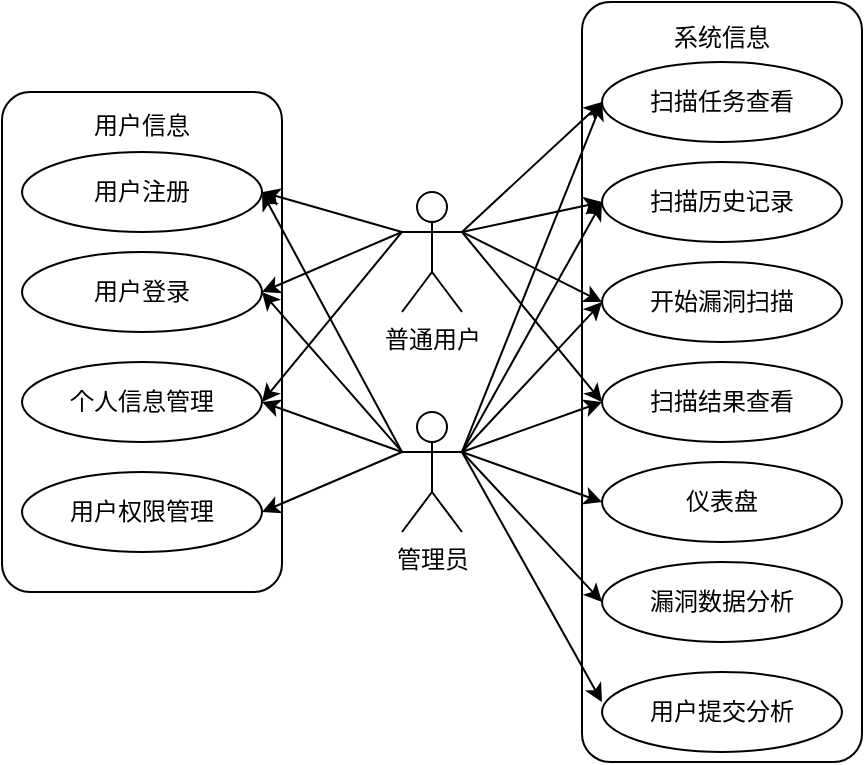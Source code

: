 <mxfile version="22.1.16" type="device">
  <diagram name="第 1 页" id="V4j4oICvzoU8T_PS9qI3">
    <mxGraphModel dx="562" dy="252" grid="1" gridSize="10" guides="1" tooltips="1" connect="1" arrows="1" fold="1" page="1" pageScale="1" pageWidth="827" pageHeight="1169" math="0" shadow="0">
      <root>
        <mxCell id="0" />
        <mxCell id="1" parent="0" />
        <mxCell id="0nCgcNM9Nbd9sTLloHrj-22" value="系统信息&lt;br&gt;&lt;br&gt;&lt;br&gt;&lt;br&gt;&lt;br&gt;&lt;br&gt;&lt;br&gt;&lt;br&gt;&lt;br&gt;&lt;br&gt;&lt;br&gt;&lt;br&gt;&lt;br&gt;&lt;br&gt;&lt;br&gt;&lt;br&gt;&lt;br&gt;&lt;br&gt;&lt;br&gt;&lt;br&gt;&lt;br&gt;&lt;br&gt;&lt;br&gt;&lt;br&gt;&lt;br&gt;" style="rounded=1;whiteSpace=wrap;html=1;arcSize=10;" parent="1" vertex="1">
          <mxGeometry x="380" y="25" width="140" height="380" as="geometry" />
        </mxCell>
        <mxCell id="0nCgcNM9Nbd9sTLloHrj-1" value="普通用户" style="shape=umlActor;verticalLabelPosition=bottom;verticalAlign=top;html=1;outlineConnect=0;" parent="1" vertex="1">
          <mxGeometry x="290" y="120" width="30" height="60" as="geometry" />
        </mxCell>
        <mxCell id="0nCgcNM9Nbd9sTLloHrj-2" value="管理员" style="shape=umlActor;verticalLabelPosition=bottom;verticalAlign=top;html=1;outlineConnect=0;" parent="1" vertex="1">
          <mxGeometry x="290" y="230" width="30" height="60" as="geometry" />
        </mxCell>
        <mxCell id="0nCgcNM9Nbd9sTLloHrj-5" value="用户信息&lt;br&gt;&lt;br&gt;&lt;br&gt;&lt;br&gt;&lt;br&gt;&lt;br&gt;&lt;br&gt;&lt;br&gt;&lt;br&gt;&lt;br&gt;&lt;br&gt;&lt;br&gt;&lt;br&gt;&lt;br&gt;&lt;br&gt;&lt;br&gt;" style="rounded=1;whiteSpace=wrap;html=1;arcSize=10;" parent="1" vertex="1">
          <mxGeometry x="90" y="70" width="140" height="250" as="geometry" />
        </mxCell>
        <mxCell id="0nCgcNM9Nbd9sTLloHrj-7" value="扫描任务查看" style="ellipse;whiteSpace=wrap;html=1;" parent="1" vertex="1">
          <mxGeometry x="390" y="55" width="120" height="40" as="geometry" />
        </mxCell>
        <mxCell id="0nCgcNM9Nbd9sTLloHrj-12" value="个人信息管理" style="ellipse;whiteSpace=wrap;html=1;" parent="1" vertex="1">
          <mxGeometry x="100" y="205" width="120" height="40" as="geometry" />
        </mxCell>
        <mxCell id="0nCgcNM9Nbd9sTLloHrj-13" value="开始漏洞扫描" style="ellipse;whiteSpace=wrap;html=1;" parent="1" vertex="1">
          <mxGeometry x="390" y="155" width="120" height="40" as="geometry" />
        </mxCell>
        <mxCell id="0nCgcNM9Nbd9sTLloHrj-14" value="用户注册" style="ellipse;whiteSpace=wrap;html=1;" parent="1" vertex="1">
          <mxGeometry x="100" y="100" width="120" height="40" as="geometry" />
        </mxCell>
        <mxCell id="0nCgcNM9Nbd9sTLloHrj-15" value="用户登录" style="ellipse;whiteSpace=wrap;html=1;" parent="1" vertex="1">
          <mxGeometry x="100" y="150" width="120" height="40" as="geometry" />
        </mxCell>
        <mxCell id="0nCgcNM9Nbd9sTLloHrj-16" value="扫描结果查看" style="ellipse;whiteSpace=wrap;html=1;" parent="1" vertex="1">
          <mxGeometry x="390" y="205" width="120" height="40" as="geometry" />
        </mxCell>
        <mxCell id="0nCgcNM9Nbd9sTLloHrj-17" value="仪表盘" style="ellipse;whiteSpace=wrap;html=1;" parent="1" vertex="1">
          <mxGeometry x="390" y="255" width="120" height="40" as="geometry" />
        </mxCell>
        <mxCell id="0nCgcNM9Nbd9sTLloHrj-18" value="漏洞数据分析" style="ellipse;whiteSpace=wrap;html=1;" parent="1" vertex="1">
          <mxGeometry x="390" y="305" width="120" height="40" as="geometry" />
        </mxCell>
        <mxCell id="0nCgcNM9Nbd9sTLloHrj-20" value="用户权限管理" style="ellipse;whiteSpace=wrap;html=1;" parent="1" vertex="1">
          <mxGeometry x="100" y="260" width="120" height="40" as="geometry" />
        </mxCell>
        <mxCell id="0nCgcNM9Nbd9sTLloHrj-24" value="扫描历史记录" style="ellipse;whiteSpace=wrap;html=1;" parent="1" vertex="1">
          <mxGeometry x="390" y="105" width="120" height="40" as="geometry" />
        </mxCell>
        <mxCell id="0nCgcNM9Nbd9sTLloHrj-29" value="" style="endArrow=classic;html=1;rounded=0;exitX=0;exitY=0.333;exitDx=0;exitDy=0;exitPerimeter=0;entryX=1;entryY=0.5;entryDx=0;entryDy=0;" parent="1" source="0nCgcNM9Nbd9sTLloHrj-1" target="0nCgcNM9Nbd9sTLloHrj-14" edge="1">
          <mxGeometry width="50" height="50" relative="1" as="geometry">
            <mxPoint x="220" y="210" as="sourcePoint" />
            <mxPoint x="270" y="160" as="targetPoint" />
          </mxGeometry>
        </mxCell>
        <mxCell id="0nCgcNM9Nbd9sTLloHrj-30" value="" style="endArrow=classic;html=1;rounded=0;entryX=1;entryY=0.5;entryDx=0;entryDy=0;exitX=0;exitY=0.333;exitDx=0;exitDy=0;exitPerimeter=0;" parent="1" source="0nCgcNM9Nbd9sTLloHrj-1" target="0nCgcNM9Nbd9sTLloHrj-15" edge="1">
          <mxGeometry width="50" height="50" relative="1" as="geometry">
            <mxPoint x="280" y="110" as="sourcePoint" />
            <mxPoint x="260" y="170" as="targetPoint" />
          </mxGeometry>
        </mxCell>
        <mxCell id="0nCgcNM9Nbd9sTLloHrj-31" value="" style="endArrow=classic;html=1;rounded=0;entryX=1;entryY=0.5;entryDx=0;entryDy=0;exitX=0;exitY=0.333;exitDx=0;exitDy=0;exitPerimeter=0;" parent="1" source="0nCgcNM9Nbd9sTLloHrj-1" target="0nCgcNM9Nbd9sTLloHrj-12" edge="1">
          <mxGeometry width="50" height="50" relative="1" as="geometry">
            <mxPoint x="300" y="80" as="sourcePoint" />
            <mxPoint x="350" y="30" as="targetPoint" />
          </mxGeometry>
        </mxCell>
        <mxCell id="0nCgcNM9Nbd9sTLloHrj-33" value="" style="endArrow=classic;html=1;rounded=0;exitX=0;exitY=0.333;exitDx=0;exitDy=0;exitPerimeter=0;entryX=1;entryY=0.5;entryDx=0;entryDy=0;" parent="1" source="0nCgcNM9Nbd9sTLloHrj-2" target="0nCgcNM9Nbd9sTLloHrj-14" edge="1">
          <mxGeometry width="50" height="50" relative="1" as="geometry">
            <mxPoint x="220" y="60" as="sourcePoint" />
            <mxPoint x="270" y="10" as="targetPoint" />
          </mxGeometry>
        </mxCell>
        <mxCell id="0nCgcNM9Nbd9sTLloHrj-34" value="" style="endArrow=classic;html=1;rounded=0;entryX=1;entryY=0.5;entryDx=0;entryDy=0;exitX=0;exitY=0.333;exitDx=0;exitDy=0;exitPerimeter=0;" parent="1" source="0nCgcNM9Nbd9sTLloHrj-2" target="0nCgcNM9Nbd9sTLloHrj-15" edge="1">
          <mxGeometry width="50" height="50" relative="1" as="geometry">
            <mxPoint x="260" y="70" as="sourcePoint" />
            <mxPoint x="310" y="20" as="targetPoint" />
          </mxGeometry>
        </mxCell>
        <mxCell id="0nCgcNM9Nbd9sTLloHrj-35" value="" style="endArrow=classic;html=1;rounded=0;entryX=1;entryY=0.5;entryDx=0;entryDy=0;exitX=0;exitY=0.333;exitDx=0;exitDy=0;exitPerimeter=0;" parent="1" source="0nCgcNM9Nbd9sTLloHrj-2" target="0nCgcNM9Nbd9sTLloHrj-20" edge="1">
          <mxGeometry width="50" height="50" relative="1" as="geometry">
            <mxPoint x="250" y="80" as="sourcePoint" />
            <mxPoint x="300" y="30" as="targetPoint" />
          </mxGeometry>
        </mxCell>
        <mxCell id="0nCgcNM9Nbd9sTLloHrj-36" value="" style="endArrow=classic;html=1;rounded=0;entryX=1;entryY=0.5;entryDx=0;entryDy=0;exitX=0;exitY=0.333;exitDx=0;exitDy=0;exitPerimeter=0;" parent="1" source="0nCgcNM9Nbd9sTLloHrj-2" target="0nCgcNM9Nbd9sTLloHrj-12" edge="1">
          <mxGeometry width="50" height="50" relative="1" as="geometry">
            <mxPoint x="280" y="60" as="sourcePoint" />
            <mxPoint x="330" y="10" as="targetPoint" />
          </mxGeometry>
        </mxCell>
        <mxCell id="0nCgcNM9Nbd9sTLloHrj-38" value="" style="endArrow=classic;html=1;rounded=0;exitX=1;exitY=0.333;exitDx=0;exitDy=0;exitPerimeter=0;entryX=0;entryY=0.5;entryDx=0;entryDy=0;" parent="1" source="0nCgcNM9Nbd9sTLloHrj-1" target="0nCgcNM9Nbd9sTLloHrj-7" edge="1">
          <mxGeometry width="50" height="50" relative="1" as="geometry">
            <mxPoint x="280" y="90" as="sourcePoint" />
            <mxPoint x="330" y="40" as="targetPoint" />
          </mxGeometry>
        </mxCell>
        <mxCell id="0nCgcNM9Nbd9sTLloHrj-39" value="" style="endArrow=classic;html=1;rounded=0;exitX=1;exitY=0.333;exitDx=0;exitDy=0;exitPerimeter=0;entryX=0;entryY=0.5;entryDx=0;entryDy=0;" parent="1" source="0nCgcNM9Nbd9sTLloHrj-1" target="0nCgcNM9Nbd9sTLloHrj-24" edge="1">
          <mxGeometry width="50" height="50" relative="1" as="geometry">
            <mxPoint x="290" y="90" as="sourcePoint" />
            <mxPoint x="340" y="40" as="targetPoint" />
          </mxGeometry>
        </mxCell>
        <mxCell id="0nCgcNM9Nbd9sTLloHrj-40" value="" style="endArrow=classic;html=1;rounded=0;exitX=1;exitY=0.333;exitDx=0;exitDy=0;exitPerimeter=0;entryX=0;entryY=0.5;entryDx=0;entryDy=0;" parent="1" source="0nCgcNM9Nbd9sTLloHrj-1" target="0nCgcNM9Nbd9sTLloHrj-13" edge="1">
          <mxGeometry width="50" height="50" relative="1" as="geometry">
            <mxPoint x="310" y="100" as="sourcePoint" />
            <mxPoint x="360" y="50" as="targetPoint" />
          </mxGeometry>
        </mxCell>
        <mxCell id="0nCgcNM9Nbd9sTLloHrj-41" value="" style="endArrow=classic;html=1;rounded=0;exitX=1;exitY=0.333;exitDx=0;exitDy=0;exitPerimeter=0;entryX=0;entryY=0.5;entryDx=0;entryDy=0;" parent="1" source="0nCgcNM9Nbd9sTLloHrj-2" target="0nCgcNM9Nbd9sTLloHrj-7" edge="1">
          <mxGeometry width="50" height="50" relative="1" as="geometry">
            <mxPoint x="290" y="450" as="sourcePoint" />
            <mxPoint x="340" y="400" as="targetPoint" />
          </mxGeometry>
        </mxCell>
        <mxCell id="0nCgcNM9Nbd9sTLloHrj-42" value="" style="endArrow=classic;html=1;rounded=0;entryX=0;entryY=0.5;entryDx=0;entryDy=0;exitX=1;exitY=0.333;exitDx=0;exitDy=0;exitPerimeter=0;" parent="1" source="0nCgcNM9Nbd9sTLloHrj-2" target="0nCgcNM9Nbd9sTLloHrj-24" edge="1">
          <mxGeometry width="50" height="50" relative="1" as="geometry">
            <mxPoint x="290" y="420" as="sourcePoint" />
            <mxPoint x="340" y="370" as="targetPoint" />
          </mxGeometry>
        </mxCell>
        <mxCell id="0nCgcNM9Nbd9sTLloHrj-43" value="" style="endArrow=classic;html=1;rounded=0;entryX=0;entryY=0.5;entryDx=0;entryDy=0;exitX=1;exitY=0.333;exitDx=0;exitDy=0;exitPerimeter=0;" parent="1" source="0nCgcNM9Nbd9sTLloHrj-2" target="0nCgcNM9Nbd9sTLloHrj-13" edge="1">
          <mxGeometry width="50" height="50" relative="1" as="geometry">
            <mxPoint x="290" y="420" as="sourcePoint" />
            <mxPoint x="340" y="370" as="targetPoint" />
          </mxGeometry>
        </mxCell>
        <mxCell id="0nCgcNM9Nbd9sTLloHrj-44" value="" style="endArrow=classic;html=1;rounded=0;entryX=0;entryY=0.5;entryDx=0;entryDy=0;exitX=1;exitY=0.333;exitDx=0;exitDy=0;exitPerimeter=0;" parent="1" source="0nCgcNM9Nbd9sTLloHrj-2" target="0nCgcNM9Nbd9sTLloHrj-16" edge="1">
          <mxGeometry width="50" height="50" relative="1" as="geometry">
            <mxPoint x="260" y="440" as="sourcePoint" />
            <mxPoint x="310" y="390" as="targetPoint" />
          </mxGeometry>
        </mxCell>
        <mxCell id="0nCgcNM9Nbd9sTLloHrj-45" value="" style="endArrow=classic;html=1;rounded=0;entryX=0;entryY=0.5;entryDx=0;entryDy=0;exitX=1;exitY=0.333;exitDx=0;exitDy=0;exitPerimeter=0;" parent="1" source="0nCgcNM9Nbd9sTLloHrj-2" target="0nCgcNM9Nbd9sTLloHrj-17" edge="1">
          <mxGeometry width="50" height="50" relative="1" as="geometry">
            <mxPoint x="300" y="400" as="sourcePoint" />
            <mxPoint x="350" y="350" as="targetPoint" />
          </mxGeometry>
        </mxCell>
        <mxCell id="0nCgcNM9Nbd9sTLloHrj-46" value="" style="endArrow=classic;html=1;rounded=0;entryX=0;entryY=0.5;entryDx=0;entryDy=0;" parent="1" target="0nCgcNM9Nbd9sTLloHrj-18" edge="1">
          <mxGeometry width="50" height="50" relative="1" as="geometry">
            <mxPoint x="320" y="250" as="sourcePoint" />
            <mxPoint x="310" y="370" as="targetPoint" />
          </mxGeometry>
        </mxCell>
        <mxCell id="0nCgcNM9Nbd9sTLloHrj-47" value="" style="endArrow=classic;html=1;rounded=0;entryX=0;entryY=0.5;entryDx=0;entryDy=0;exitX=1;exitY=0.333;exitDx=0;exitDy=0;exitPerimeter=0;" parent="1" source="0nCgcNM9Nbd9sTLloHrj-2" edge="1">
          <mxGeometry width="50" height="50" relative="1" as="geometry">
            <mxPoint x="240" y="400" as="sourcePoint" />
            <mxPoint x="390" y="375" as="targetPoint" />
          </mxGeometry>
        </mxCell>
        <mxCell id="oRyWauXRr7gEOMyfR1oU-1" value="用户提交分析" style="ellipse;whiteSpace=wrap;html=1;" parent="1" vertex="1">
          <mxGeometry x="390" y="360" width="120" height="40" as="geometry" />
        </mxCell>
        <mxCell id="oRyWauXRr7gEOMyfR1oU-2" value="" style="endArrow=classic;html=1;rounded=0;entryX=0;entryY=0.5;entryDx=0;entryDy=0;" parent="1" target="0nCgcNM9Nbd9sTLloHrj-16" edge="1">
          <mxGeometry width="50" height="50" relative="1" as="geometry">
            <mxPoint x="320" y="140" as="sourcePoint" />
            <mxPoint x="400" y="185" as="targetPoint" />
          </mxGeometry>
        </mxCell>
      </root>
    </mxGraphModel>
  </diagram>
</mxfile>
